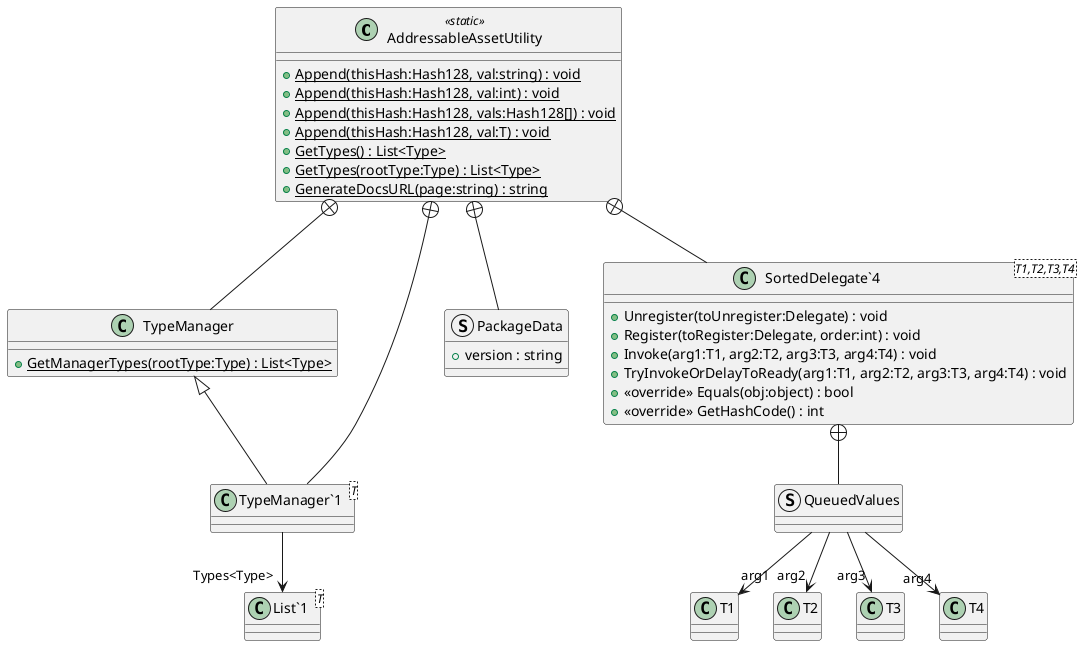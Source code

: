 @startuml
class AddressableAssetUtility <<static>> {
    + {static} Append(thisHash:Hash128, val:string) : void
    + {static} Append(thisHash:Hash128, val:int) : void
    + {static} Append(thisHash:Hash128, vals:Hash128[]) : void
    + {static} Append(thisHash:Hash128, val:T) : void
    + {static} GetTypes() : List<Type>
    + {static} GetTypes(rootType:Type) : List<Type>
    + {static} GenerateDocsURL(page:string) : string
}
class TypeManager {
    + {static} GetManagerTypes(rootType:Type) : List<Type>
}
class "TypeManager`1"<T> {
}
struct PackageData {
    + version : string
}
class "SortedDelegate`4"<T1,T2,T3,T4> {
    + Unregister(toUnregister:Delegate) : void
    + Register(toRegister:Delegate, order:int) : void
    + Invoke(arg1:T1, arg2:T2, arg3:T3, arg4:T4) : void
    + TryInvokeOrDelayToReady(arg1:T1, arg2:T2, arg3:T3, arg4:T4) : void
    + <<override>> Equals(obj:object) : bool
    + <<override>> GetHashCode() : int
}
class "List`1"<T> {
}
struct QueuedValues {
}
AddressableAssetUtility +-- TypeManager
AddressableAssetUtility +-- "TypeManager`1"
TypeManager <|-- "TypeManager`1"
"TypeManager`1" --> "Types<Type>" "List`1"
AddressableAssetUtility +-- PackageData
AddressableAssetUtility +-- "SortedDelegate`4"
"SortedDelegate`4" +-- QueuedValues
QueuedValues --> "arg1" T1
QueuedValues --> "arg2" T2
QueuedValues --> "arg3" T3
QueuedValues --> "arg4" T4
@enduml
